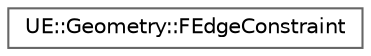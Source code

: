 digraph "Graphical Class Hierarchy"
{
 // INTERACTIVE_SVG=YES
 // LATEX_PDF_SIZE
  bgcolor="transparent";
  edge [fontname=Helvetica,fontsize=10,labelfontname=Helvetica,labelfontsize=10];
  node [fontname=Helvetica,fontsize=10,shape=box,height=0.2,width=0.4];
  rankdir="LR";
  Node0 [id="Node000000",label="UE::Geometry::FEdgeConstraint",height=0.2,width=0.4,color="grey40", fillcolor="white", style="filled",URL="$d7/d99/structUE_1_1Geometry_1_1FEdgeConstraint.html",tooltip="FEdgeConstraint is a constraint on a triangle mesh edge."];
}

